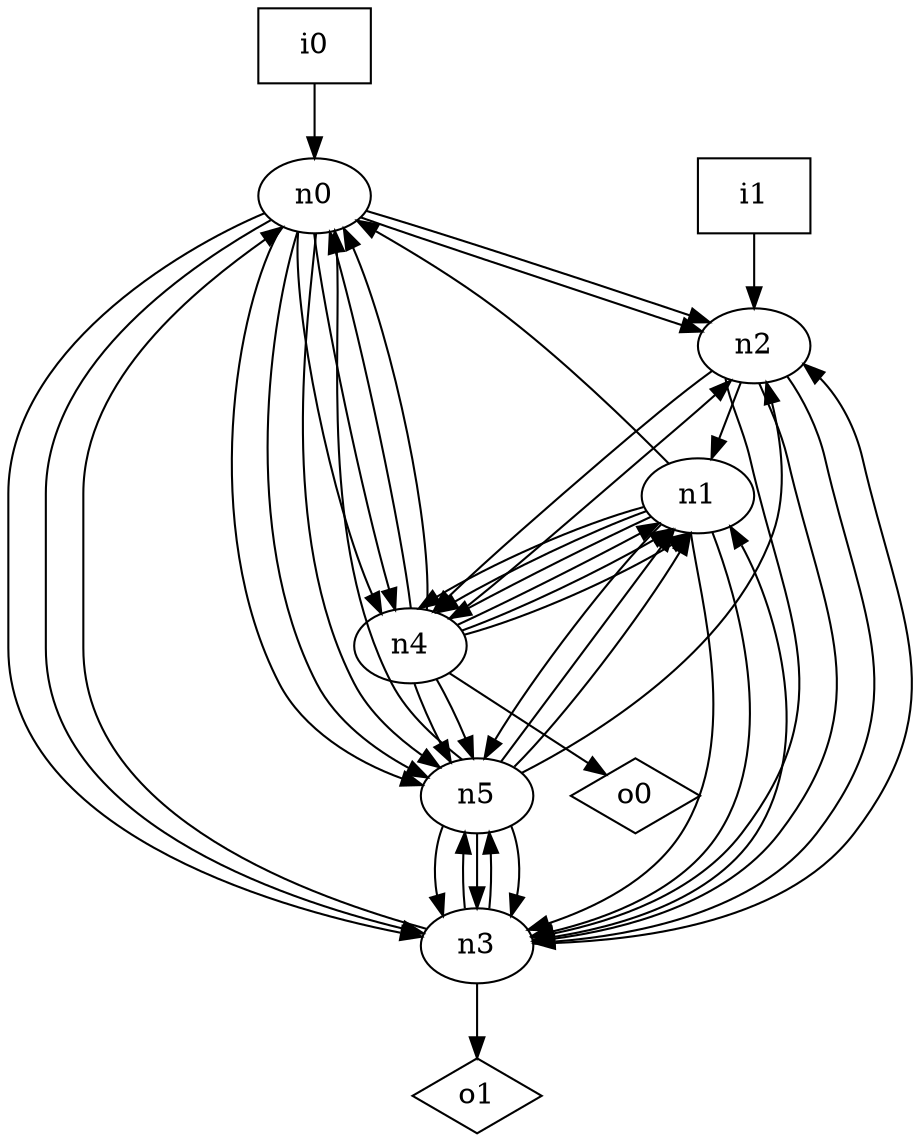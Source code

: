 digraph G {
n0 [label="n0"];
n1 [label="n1"];
n2 [label="n2"];
n3 [label="n3"];
n4 [label="n4"];
n5 [label="n5"];
n6 [label="i0",shape="box"];
n7 [label="i1",shape="box"];
n8 [label="o0",shape="diamond"];
n9 [label="o1",shape="diamond"];
n0 -> n2
n0 -> n2
n0 -> n3
n0 -> n3
n0 -> n4
n0 -> n4
n0 -> n5
n0 -> n5
n0 -> n5
n1 -> n0
n1 -> n3
n1 -> n3
n1 -> n4
n1 -> n4
n1 -> n4
n1 -> n5
n2 -> n1
n2 -> n3
n2 -> n3
n2 -> n3
n2 -> n4
n3 -> n0
n3 -> n1
n3 -> n2
n3 -> n5
n3 -> n5
n3 -> n9
n4 -> n0
n4 -> n0
n4 -> n1
n4 -> n1
n4 -> n1
n4 -> n2
n4 -> n5
n4 -> n5
n4 -> n8
n5 -> n0
n5 -> n1
n5 -> n1
n5 -> n2
n5 -> n3
n5 -> n3
n5 -> n3
n6 -> n0
n7 -> n2
}